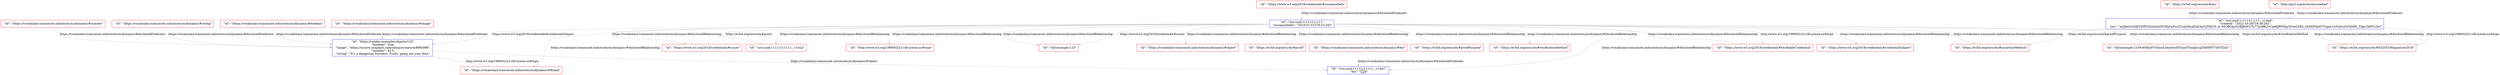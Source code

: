 digraph {
  subgraph "A" {
    "did:example:123" [
      shape = "rectangle";
      color = "red";
      label = "  \"id\": \"did:example:123\"";
    ];
    "did:example:123#z6Mks97GYazoL5eaSwidTSumYVsoaJn1qZ9AMPF7idY3TjSz" [
      shape = "rectangle";
      color = "red";
      label = "  \"id\": \"did:example:123#z6Mks97GYazoL5eaSwidTSumYVsoaJn1qZ9AMPF7idY3TjSz\"";
    ];
    "http://purl.org/dc/terms/created" [
      shape = "rectangle";
      color = "red";
      label = "  \"id\": \"http://purl.org/dc/terms/created\"";
    ];
    "http://www.w3.org/1999/02/22-rdf-syntax-ns#type" [
      shape = "rectangle";
      color = "red";
      label = "  \"id\": \"http://www.w3.org/1999/02/22-rdf-syntax-ns#type\"";
    ];
    "https://vendor.example/subjects/123" [
      shape = "rectangle";
      color = "blue";
      label = "  \"id\": \"https://vendor.example/subjects/123\",\n  \"boolean\": true,\n  \"image\": \"https://source.unsplash.com/category/nature/896x896\",\n  \"number\": 42.5,\n  \"string\": \"It’s a dangerous business, Frodo, going out your door.\"";
    ];
    "https://vocabulary.transmute.industries/ns/dynamic/#Brand" [
      shape = "rectangle";
      color = "red";
      label = "  \"id\": \"https://vocabulary.transmute.industries/ns/dynamic/#Brand\"";
    ];
    "https://vocabulary.transmute.industries/ns/dynamic/#boolean" [
      shape = "rectangle";
      color = "red";
      label = "  \"id\": \"https://vocabulary.transmute.industries/ns/dynamic/#boolean\"";
    ];
    "https://vocabulary.transmute.industries/ns/dynamic/#foo" [
      shape = "rectangle";
      color = "red";
      label = "  \"id\": \"https://vocabulary.transmute.industries/ns/dynamic/#foo\"";
    ];
    "https://vocabulary.transmute.industries/ns/dynamic/#image" [
      shape = "rectangle";
      color = "red";
      label = "  \"id\": \"https://vocabulary.transmute.industries/ns/dynamic/#image\"";
    ];
    "https://vocabulary.transmute.industries/ns/dynamic/#number" [
      shape = "rectangle";
      color = "red";
      label = "  \"id\": \"https://vocabulary.transmute.industries/ns/dynamic/#number\"";
    ];
    "https://vocabulary.transmute.industries/ns/dynamic/#object" [
      shape = "rectangle";
      color = "red";
      label = "  \"id\": \"https://vocabulary.transmute.industries/ns/dynamic/#object\"";
    ];
    "https://vocabulary.transmute.industries/ns/dynamic/#string" [
      shape = "rectangle";
      color = "red";
      label = "  \"id\": \"https://vocabulary.transmute.industries/ns/dynamic/#string\"";
    ];
    "https://w3id.org/security#Ed25519Signature2018" [
      shape = "rectangle";
      color = "red";
      label = "  \"id\": \"https://w3id.org/security#Ed25519Signature2018\"";
    ];
    "https://w3id.org/security#assertionMethod" [
      shape = "rectangle";
      color = "red";
      label = "  \"id\": \"https://w3id.org/security#assertionMethod\"";
    ];
    "https://w3id.org/security#jws" [
      shape = "rectangle";
      color = "red";
      label = "  \"id\": \"https://w3id.org/security#jws\"";
    ];
    "https://w3id.org/security#proof" [
      shape = "rectangle";
      color = "red";
      label = "  \"id\": \"https://w3id.org/security#proof\"";
    ];
    "https://w3id.org/security#proofPurpose" [
      shape = "rectangle";
      color = "red";
      label = "  \"id\": \"https://w3id.org/security#proofPurpose\"";
    ];
    "https://w3id.org/security#verificationMethod" [
      shape = "rectangle";
      color = "red";
      label = "  \"id\": \"https://w3id.org/security#verificationMethod\"";
    ];
    "https://www.w3.org/2018/credentials#VerifiableCredential" [
      shape = "rectangle";
      color = "red";
      label = "  \"id\": \"https://www.w3.org/2018/credentials#VerifiableCredential\"";
    ];
    "https://www.w3.org/2018/credentials#credentialSubject" [
      shape = "rectangle";
      color = "red";
      label = "  \"id\": \"https://www.w3.org/2018/credentials#credentialSubject\"";
    ];
    "https://www.w3.org/2018/credentials#issuanceDate" [
      shape = "rectangle";
      color = "red";
      label = "  \"id\": \"https://www.w3.org/2018/credentials#issuanceDate\"";
    ];
    "https://www.w3.org/2018/credentials#issuer" [
      shape = "rectangle";
      color = "red";
      label = "  \"id\": \"https://www.w3.org/2018/credentials#issuer\"";
    ];
    "urn:uuid:11111111111" [
      shape = "rectangle";
      color = "blue";
      label = "  \"id\": \"urn:uuid:11111111111\",\n  \"issuanceDate\": \"2010-01-01T19:23:24Z\"";
    ];
    "urn:uuid:11111111111:_:c14n0" [
      shape = "rectangle";
      color = "blue";
      label = "  \"id\": \"urn:uuid:11111111111:_:c14n0\",\n  \"created\": \"2022-10-29T16:36:26Z\",\n  \"jws\": \"eyJhbGciOiJFZERTQSIsImI2NCI6ZmFsc2UsImNyaXQiOlsiYjY0Il19..A--05OBGky5rtBJBiWUTx77p3BK2rUaeKJRVMqyQVwOZR4_zE8XNQsH7Vrgae143VpGuGCbMNl_5QgvZkPO1Dw\"";
    ];
    "urn:uuid:11111111111:_:c14n1" [
      shape = "rectangle";
      color = "blue";
      label = "  \"id\": \"urn:uuid:11111111111:_:c14n1\",\n  \"foo\": \"🙋‍♀️\"";
    ];
    "urn:uuid:11111111111:_:c14n2" [
      shape = "rectangle";
      color = "red";
      label = "  \"id\": \"urn:uuid:11111111111:_:c14n2\"";
    ];
    "http://purl.org/dc/terms/created" -> "urn:uuid:11111111111:_:c14n0" [
      label = "https://vocabulary.transmute.industries/ns/dynamic/#disclosedPredicate";
      color = "gray";
    ];
    "https://vendor.example/subjects/123" -> "https://vocabulary.transmute.industries/ns/dynamic/#Brand" [
      label = "http://www.w3.org/1999/02/22-rdf-syntax-ns#type";
      color = "gray";
    ];
    "https://vendor.example/subjects/123" -> "urn:uuid:11111111111:_:c14n1" [
      label = "https://vocabulary.transmute.industries/ns/dynamic/#object";
      color = "gray";
    ];
    "https://vocabulary.transmute.industries/ns/dynamic/#boolean" -> "https://vendor.example/subjects/123" [
      label = "https://vocabulary.transmute.industries/ns/dynamic/#disclosedPredicate";
      color = "gray";
    ];
    "https://vocabulary.transmute.industries/ns/dynamic/#foo" -> "urn:uuid:11111111111:_:c14n1" [
      label = "https://vocabulary.transmute.industries/ns/dynamic/#disclosedPredicate";
      color = "gray";
    ];
    "https://vocabulary.transmute.industries/ns/dynamic/#image" -> "https://vendor.example/subjects/123" [
      label = "https://vocabulary.transmute.industries/ns/dynamic/#disclosedPredicate";
      color = "gray";
    ];
    "https://vocabulary.transmute.industries/ns/dynamic/#number" -> "https://vendor.example/subjects/123" [
      label = "https://vocabulary.transmute.industries/ns/dynamic/#disclosedPredicate";
      color = "gray";
    ];
    "https://vocabulary.transmute.industries/ns/dynamic/#string" -> "https://vendor.example/subjects/123" [
      label = "https://vocabulary.transmute.industries/ns/dynamic/#disclosedPredicate";
      color = "gray";
    ];
    "https://w3id.org/security#jws" -> "urn:uuid:11111111111:_:c14n0" [
      label = "https://vocabulary.transmute.industries/ns/dynamic/#disclosedPredicate";
      color = "gray";
    ];
    "https://www.w3.org/2018/credentials#issuanceDate" -> "urn:uuid:11111111111" [
      label = "https://vocabulary.transmute.industries/ns/dynamic/#disclosedPredicate";
      color = "gray";
    ];
    "urn:uuid:11111111111" -> "https://www.w3.org/2018/credentials#VerifiableCredential" [
      label = "http://www.w3.org/1999/02/22-rdf-syntax-ns#type";
      color = "gray";
    ];
    "urn:uuid:11111111111" -> "urn:uuid:11111111111:_:c14n2" [
      label = "https://w3id.org/security#proof";
      color = "gray";
    ];
    "urn:uuid:11111111111" -> "https://vendor.example/subjects/123" [
      label = "https://www.w3.org/2018/credentials#credentialSubject";
      color = "gray";
    ];
    "urn:uuid:11111111111" -> "did:example:123" [
      label = "https://www.w3.org/2018/credentials#issuer";
      color = "gray";
    ];
    "urn:uuid:11111111111" -> "http://www.w3.org/1999/02/22-rdf-syntax-ns#type" [
      label = "https://vocabulary.transmute.industries/ns/dynamic/#disclosedRelationship";
      color = "gray";
    ];
    "urn:uuid:11111111111" -> "https://vocabulary.transmute.industries/ns/dynamic/#Brand" [
      label = "https://vocabulary.transmute.industries/ns/dynamic/#disclosedRelationship";
      color = "gray";
    ];
    "urn:uuid:11111111111" -> "https://vocabulary.transmute.industries/ns/dynamic/#object" [
      label = "https://vocabulary.transmute.industries/ns/dynamic/#disclosedRelationship";
      color = "gray";
    ];
    "urn:uuid:11111111111" -> "urn:uuid:11111111111:_:c14n1" [
      label = "https://vocabulary.transmute.industries/ns/dynamic/#disclosedRelationship";
      color = "gray";
    ];
    "urn:uuid:11111111111" -> "https://www.w3.org/2018/credentials#VerifiableCredential" [
      label = "https://vocabulary.transmute.industries/ns/dynamic/#disclosedRelationship";
      color = "gray";
    ];
    "urn:uuid:11111111111" -> "https://w3id.org/security#proof" [
      label = "https://vocabulary.transmute.industries/ns/dynamic/#disclosedRelationship";
      color = "gray";
    ];
    "urn:uuid:11111111111" -> "urn:uuid:11111111111:_:c14n2" [
      label = "https://vocabulary.transmute.industries/ns/dynamic/#disclosedRelationship";
      color = "gray";
    ];
    "urn:uuid:11111111111" -> "https://www.w3.org/2018/credentials#credentialSubject" [
      label = "https://vocabulary.transmute.industries/ns/dynamic/#disclosedRelationship";
      color = "gray";
    ];
    "urn:uuid:11111111111" -> "https://www.w3.org/2018/credentials#issuer" [
      label = "https://vocabulary.transmute.industries/ns/dynamic/#disclosedRelationship";
      color = "gray";
    ];
    "urn:uuid:11111111111" -> "did:example:123" [
      label = "https://vocabulary.transmute.industries/ns/dynamic/#disclosedRelationship";
      color = "gray";
    ];
    "urn:uuid:11111111111" -> "https://w3id.org/security#Ed25519Signature2018" [
      label = "https://vocabulary.transmute.industries/ns/dynamic/#disclosedRelationship";
      color = "gray";
    ];
    "urn:uuid:11111111111" -> "https://w3id.org/security#proofPurpose" [
      label = "https://vocabulary.transmute.industries/ns/dynamic/#disclosedRelationship";
      color = "gray";
    ];
    "urn:uuid:11111111111" -> "https://w3id.org/security#assertionMethod" [
      label = "https://vocabulary.transmute.industries/ns/dynamic/#disclosedRelationship";
      color = "gray";
    ];
    "urn:uuid:11111111111" -> "https://w3id.org/security#verificationMethod" [
      label = "https://vocabulary.transmute.industries/ns/dynamic/#disclosedRelationship";
      color = "gray";
    ];
    "urn:uuid:11111111111" -> "did:example:123#z6Mks97GYazoL5eaSwidTSumYVsoaJn1qZ9AMPF7idY3TjSz" [
      label = "https://vocabulary.transmute.industries/ns/dynamic/#disclosedRelationship";
      color = "gray";
    ];
    "urn:uuid:11111111111:_:c14n0" -> "https://w3id.org/security#Ed25519Signature2018" [
      label = "http://www.w3.org/1999/02/22-rdf-syntax-ns#type";
      color = "gray";
    ];
    "urn:uuid:11111111111:_:c14n0" -> "https://w3id.org/security#assertionMethod" [
      label = "https://w3id.org/security#proofPurpose";
      color = "gray";
    ];
    "urn:uuid:11111111111:_:c14n0" -> "did:example:123#z6Mks97GYazoL5eaSwidTSumYVsoaJn1qZ9AMPF7idY3TjSz" [
      label = "https://w3id.org/security#verificationMethod";
      color = "gray";
    ];
  }
}